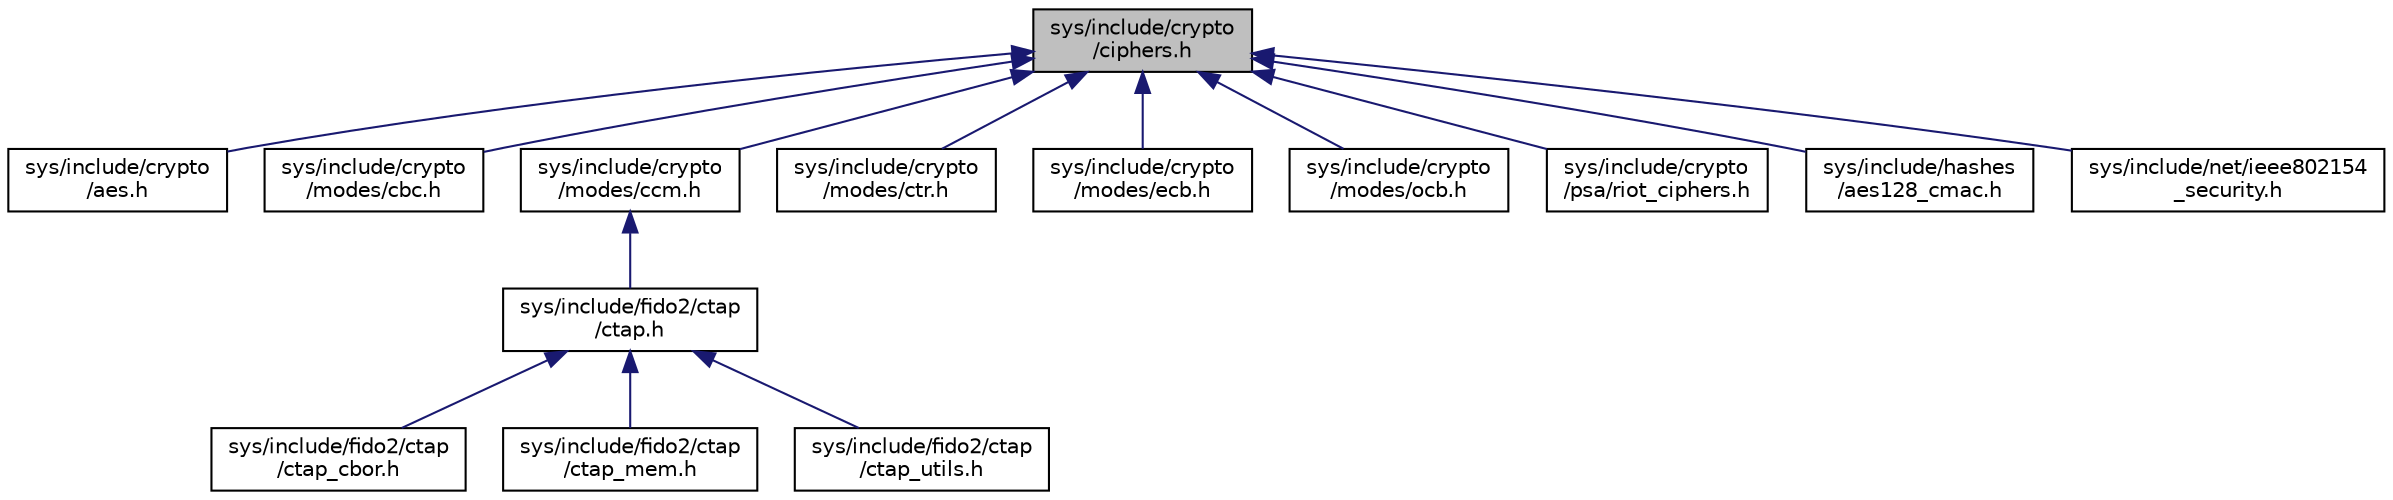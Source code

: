 digraph "sys/include/crypto/ciphers.h"
{
 // LATEX_PDF_SIZE
  edge [fontname="Helvetica",fontsize="10",labelfontname="Helvetica",labelfontsize="10"];
  node [fontname="Helvetica",fontsize="10",shape=record];
  Node1 [label="sys/include/crypto\l/ciphers.h",height=0.2,width=0.4,color="black", fillcolor="grey75", style="filled", fontcolor="black",tooltip="Headers for the packet encryption class."];
  Node1 -> Node2 [dir="back",color="midnightblue",fontsize="10",style="solid",fontname="Helvetica"];
  Node2 [label="sys/include/crypto\l/aes.h",height=0.2,width=0.4,color="black", fillcolor="white", style="filled",URL="$aes_8h.html",tooltip="Headers for the implementation of the AES cipher-algorithm."];
  Node1 -> Node3 [dir="back",color="midnightblue",fontsize="10",style="solid",fontname="Helvetica"];
  Node3 [label="sys/include/crypto\l/modes/cbc.h",height=0.2,width=0.4,color="black", fillcolor="white", style="filled",URL="$cbc_8h.html",tooltip="Cipher block chaining mode of operation for block ciphers."];
  Node1 -> Node4 [dir="back",color="midnightblue",fontsize="10",style="solid",fontname="Helvetica"];
  Node4 [label="sys/include/crypto\l/modes/ccm.h",height=0.2,width=0.4,color="black", fillcolor="white", style="filled",URL="$ccm_8h.html",tooltip="Counter with CBC-MAC mode of operation for block ciphers."];
  Node4 -> Node5 [dir="back",color="midnightblue",fontsize="10",style="solid",fontname="Helvetica"];
  Node5 [label="sys/include/fido2/ctap\l/ctap.h",height=0.2,width=0.4,color="black", fillcolor="white", style="filled",URL="$ctap_2ctap_8h.html",tooltip="Internal FIDO2 CTAP defines, structures and function declarations."];
  Node5 -> Node6 [dir="back",color="midnightblue",fontsize="10",style="solid",fontname="Helvetica"];
  Node6 [label="sys/include/fido2/ctap\l/ctap_cbor.h",height=0.2,width=0.4,color="black", fillcolor="white", style="filled",URL="$ctap__cbor_8h.html",tooltip="CTAP CBOR helper function declarations."];
  Node5 -> Node7 [dir="back",color="midnightblue",fontsize="10",style="solid",fontname="Helvetica"];
  Node7 [label="sys/include/fido2/ctap\l/ctap_mem.h",height=0.2,width=0.4,color="black", fillcolor="white", style="filled",URL="$ctap__mem_8h.html",tooltip="Definitions for CTAP flash memory helper functions."];
  Node5 -> Node8 [dir="back",color="midnightblue",fontsize="10",style="solid",fontname="Helvetica"];
  Node8 [label="sys/include/fido2/ctap\l/ctap_utils.h",height=0.2,width=0.4,color="black", fillcolor="white", style="filled",URL="$ctap__utils_8h.html",tooltip="Definition for CTAP utility functions."];
  Node1 -> Node9 [dir="back",color="midnightblue",fontsize="10",style="solid",fontname="Helvetica"];
  Node9 [label="sys/include/crypto\l/modes/ctr.h",height=0.2,width=0.4,color="black", fillcolor="white", style="filled",URL="$ctr_8h.html",tooltip="Counter mode of operation for block ciphers."];
  Node1 -> Node10 [dir="back",color="midnightblue",fontsize="10",style="solid",fontname="Helvetica"];
  Node10 [label="sys/include/crypto\l/modes/ecb.h",height=0.2,width=0.4,color="black", fillcolor="white", style="filled",URL="$ecb_8h.html",tooltip="Electronic code book mode of operation for block ciphers."];
  Node1 -> Node11 [dir="back",color="midnightblue",fontsize="10",style="solid",fontname="Helvetica"];
  Node11 [label="sys/include/crypto\l/modes/ocb.h",height=0.2,width=0.4,color="black", fillcolor="white", style="filled",URL="$ocb_8h.html",tooltip="Offset Codebook (OCB3) AEAD mode as specified in RFC 7253."];
  Node1 -> Node12 [dir="back",color="midnightblue",fontsize="10",style="solid",fontname="Helvetica"];
  Node12 [label="sys/include/crypto\l/psa/riot_ciphers.h",height=0.2,width=0.4,color="black", fillcolor="white", style="filled",URL="$riot__ciphers_8h_source.html",tooltip=" "];
  Node1 -> Node13 [dir="back",color="midnightblue",fontsize="10",style="solid",fontname="Helvetica"];
  Node13 [label="sys/include/hashes\l/aes128_cmac.h",height=0.2,width=0.4,color="black", fillcolor="white", style="filled",URL="$aes128__cmac_8h.html",tooltip="AES128_CMAC interface definition."];
  Node1 -> Node14 [dir="back",color="midnightblue",fontsize="10",style="solid",fontname="Helvetica"];
  Node14 [label="sys/include/net/ieee802154\l_security.h",height=0.2,width=0.4,color="black", fillcolor="white", style="filled",URL="$ieee802154__security_8h.html",tooltip="IEEE 802.15.4 security interface."];
}
